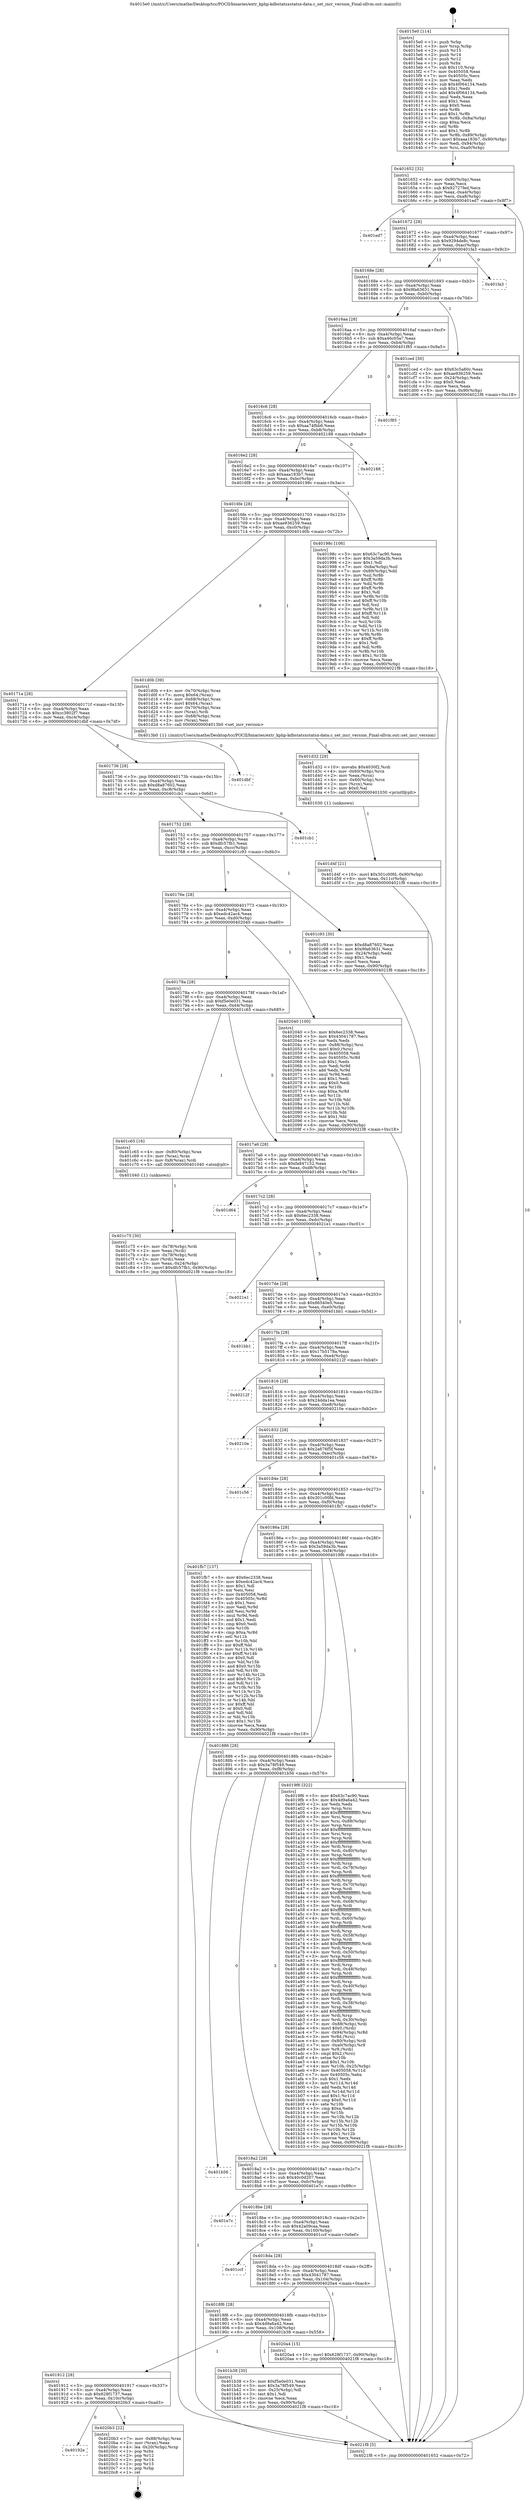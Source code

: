 digraph "0x4015e0" {
  label = "0x4015e0 (/mnt/c/Users/mathe/Desktop/tcc/POCII/binaries/extr_kphp-kdbstatsxstatsx-data.c_set_incr_version_Final-ollvm.out::main(0))"
  labelloc = "t"
  node[shape=record]

  Entry [label="",width=0.3,height=0.3,shape=circle,fillcolor=black,style=filled]
  "0x401652" [label="{
     0x401652 [32]\l
     | [instrs]\l
     &nbsp;&nbsp;0x401652 \<+6\>: mov -0x90(%rbp),%eax\l
     &nbsp;&nbsp;0x401658 \<+2\>: mov %eax,%ecx\l
     &nbsp;&nbsp;0x40165a \<+6\>: sub $0x92727fed,%ecx\l
     &nbsp;&nbsp;0x401660 \<+6\>: mov %eax,-0xa4(%rbp)\l
     &nbsp;&nbsp;0x401666 \<+6\>: mov %ecx,-0xa8(%rbp)\l
     &nbsp;&nbsp;0x40166c \<+6\>: je 0000000000401ed7 \<main+0x8f7\>\l
  }"]
  "0x401ed7" [label="{
     0x401ed7\l
  }", style=dashed]
  "0x401672" [label="{
     0x401672 [28]\l
     | [instrs]\l
     &nbsp;&nbsp;0x401672 \<+5\>: jmp 0000000000401677 \<main+0x97\>\l
     &nbsp;&nbsp;0x401677 \<+6\>: mov -0xa4(%rbp),%eax\l
     &nbsp;&nbsp;0x40167d \<+5\>: sub $0x9294de8c,%eax\l
     &nbsp;&nbsp;0x401682 \<+6\>: mov %eax,-0xac(%rbp)\l
     &nbsp;&nbsp;0x401688 \<+6\>: je 0000000000401fa3 \<main+0x9c3\>\l
  }"]
  Exit [label="",width=0.3,height=0.3,shape=circle,fillcolor=black,style=filled,peripheries=2]
  "0x401fa3" [label="{
     0x401fa3\l
  }", style=dashed]
  "0x40168e" [label="{
     0x40168e [28]\l
     | [instrs]\l
     &nbsp;&nbsp;0x40168e \<+5\>: jmp 0000000000401693 \<main+0xb3\>\l
     &nbsp;&nbsp;0x401693 \<+6\>: mov -0xa4(%rbp),%eax\l
     &nbsp;&nbsp;0x401699 \<+5\>: sub $0x9fa63631,%eax\l
     &nbsp;&nbsp;0x40169e \<+6\>: mov %eax,-0xb0(%rbp)\l
     &nbsp;&nbsp;0x4016a4 \<+6\>: je 0000000000401ced \<main+0x70d\>\l
  }"]
  "0x40192e" [label="{
     0x40192e\l
  }", style=dashed]
  "0x401ced" [label="{
     0x401ced [30]\l
     | [instrs]\l
     &nbsp;&nbsp;0x401ced \<+5\>: mov $0x63c5a60c,%eax\l
     &nbsp;&nbsp;0x401cf2 \<+5\>: mov $0xae936259,%ecx\l
     &nbsp;&nbsp;0x401cf7 \<+3\>: mov -0x24(%rbp),%edx\l
     &nbsp;&nbsp;0x401cfa \<+3\>: cmp $0x0,%edx\l
     &nbsp;&nbsp;0x401cfd \<+3\>: cmove %ecx,%eax\l
     &nbsp;&nbsp;0x401d00 \<+6\>: mov %eax,-0x90(%rbp)\l
     &nbsp;&nbsp;0x401d06 \<+5\>: jmp 00000000004021f8 \<main+0xc18\>\l
  }"]
  "0x4016aa" [label="{
     0x4016aa [28]\l
     | [instrs]\l
     &nbsp;&nbsp;0x4016aa \<+5\>: jmp 00000000004016af \<main+0xcf\>\l
     &nbsp;&nbsp;0x4016af \<+6\>: mov -0xa4(%rbp),%eax\l
     &nbsp;&nbsp;0x4016b5 \<+5\>: sub $0xa46c05a7,%eax\l
     &nbsp;&nbsp;0x4016ba \<+6\>: mov %eax,-0xb4(%rbp)\l
     &nbsp;&nbsp;0x4016c0 \<+6\>: je 0000000000401f85 \<main+0x9a5\>\l
  }"]
  "0x4020b3" [label="{
     0x4020b3 [22]\l
     | [instrs]\l
     &nbsp;&nbsp;0x4020b3 \<+7\>: mov -0x88(%rbp),%rax\l
     &nbsp;&nbsp;0x4020ba \<+2\>: mov (%rax),%eax\l
     &nbsp;&nbsp;0x4020bc \<+4\>: lea -0x20(%rbp),%rsp\l
     &nbsp;&nbsp;0x4020c0 \<+1\>: pop %rbx\l
     &nbsp;&nbsp;0x4020c1 \<+2\>: pop %r12\l
     &nbsp;&nbsp;0x4020c3 \<+2\>: pop %r14\l
     &nbsp;&nbsp;0x4020c5 \<+2\>: pop %r15\l
     &nbsp;&nbsp;0x4020c7 \<+1\>: pop %rbp\l
     &nbsp;&nbsp;0x4020c8 \<+1\>: ret\l
  }"]
  "0x401f85" [label="{
     0x401f85\l
  }", style=dashed]
  "0x4016c6" [label="{
     0x4016c6 [28]\l
     | [instrs]\l
     &nbsp;&nbsp;0x4016c6 \<+5\>: jmp 00000000004016cb \<main+0xeb\>\l
     &nbsp;&nbsp;0x4016cb \<+6\>: mov -0xa4(%rbp),%eax\l
     &nbsp;&nbsp;0x4016d1 \<+5\>: sub $0xaa74fbb6,%eax\l
     &nbsp;&nbsp;0x4016d6 \<+6\>: mov %eax,-0xb8(%rbp)\l
     &nbsp;&nbsp;0x4016dc \<+6\>: je 0000000000402188 \<main+0xba8\>\l
  }"]
  "0x401d4f" [label="{
     0x401d4f [21]\l
     | [instrs]\l
     &nbsp;&nbsp;0x401d4f \<+10\>: movl $0x301c00fd,-0x90(%rbp)\l
     &nbsp;&nbsp;0x401d59 \<+6\>: mov %eax,-0x11c(%rbp)\l
     &nbsp;&nbsp;0x401d5f \<+5\>: jmp 00000000004021f8 \<main+0xc18\>\l
  }"]
  "0x402188" [label="{
     0x402188\l
  }", style=dashed]
  "0x4016e2" [label="{
     0x4016e2 [28]\l
     | [instrs]\l
     &nbsp;&nbsp;0x4016e2 \<+5\>: jmp 00000000004016e7 \<main+0x107\>\l
     &nbsp;&nbsp;0x4016e7 \<+6\>: mov -0xa4(%rbp),%eax\l
     &nbsp;&nbsp;0x4016ed \<+5\>: sub $0xaaa183b7,%eax\l
     &nbsp;&nbsp;0x4016f2 \<+6\>: mov %eax,-0xbc(%rbp)\l
     &nbsp;&nbsp;0x4016f8 \<+6\>: je 000000000040198c \<main+0x3ac\>\l
  }"]
  "0x401d32" [label="{
     0x401d32 [29]\l
     | [instrs]\l
     &nbsp;&nbsp;0x401d32 \<+10\>: movabs $0x4030f2,%rdi\l
     &nbsp;&nbsp;0x401d3c \<+4\>: mov -0x60(%rbp),%rcx\l
     &nbsp;&nbsp;0x401d40 \<+2\>: mov %eax,(%rcx)\l
     &nbsp;&nbsp;0x401d42 \<+4\>: mov -0x60(%rbp),%rcx\l
     &nbsp;&nbsp;0x401d46 \<+2\>: mov (%rcx),%esi\l
     &nbsp;&nbsp;0x401d48 \<+2\>: mov $0x0,%al\l
     &nbsp;&nbsp;0x401d4a \<+5\>: call 0000000000401030 \<printf@plt\>\l
     | [calls]\l
     &nbsp;&nbsp;0x401030 \{1\} (unknown)\l
  }"]
  "0x40198c" [label="{
     0x40198c [106]\l
     | [instrs]\l
     &nbsp;&nbsp;0x40198c \<+5\>: mov $0x63c7ac90,%eax\l
     &nbsp;&nbsp;0x401991 \<+5\>: mov $0x3a59da3b,%ecx\l
     &nbsp;&nbsp;0x401996 \<+2\>: mov $0x1,%dl\l
     &nbsp;&nbsp;0x401998 \<+7\>: mov -0x8a(%rbp),%sil\l
     &nbsp;&nbsp;0x40199f \<+7\>: mov -0x89(%rbp),%dil\l
     &nbsp;&nbsp;0x4019a6 \<+3\>: mov %sil,%r8b\l
     &nbsp;&nbsp;0x4019a9 \<+4\>: xor $0xff,%r8b\l
     &nbsp;&nbsp;0x4019ad \<+3\>: mov %dil,%r9b\l
     &nbsp;&nbsp;0x4019b0 \<+4\>: xor $0xff,%r9b\l
     &nbsp;&nbsp;0x4019b4 \<+3\>: xor $0x1,%dl\l
     &nbsp;&nbsp;0x4019b7 \<+3\>: mov %r8b,%r10b\l
     &nbsp;&nbsp;0x4019ba \<+4\>: and $0xff,%r10b\l
     &nbsp;&nbsp;0x4019be \<+3\>: and %dl,%sil\l
     &nbsp;&nbsp;0x4019c1 \<+3\>: mov %r9b,%r11b\l
     &nbsp;&nbsp;0x4019c4 \<+4\>: and $0xff,%r11b\l
     &nbsp;&nbsp;0x4019c8 \<+3\>: and %dl,%dil\l
     &nbsp;&nbsp;0x4019cb \<+3\>: or %sil,%r10b\l
     &nbsp;&nbsp;0x4019ce \<+3\>: or %dil,%r11b\l
     &nbsp;&nbsp;0x4019d1 \<+3\>: xor %r11b,%r10b\l
     &nbsp;&nbsp;0x4019d4 \<+3\>: or %r9b,%r8b\l
     &nbsp;&nbsp;0x4019d7 \<+4\>: xor $0xff,%r8b\l
     &nbsp;&nbsp;0x4019db \<+3\>: or $0x1,%dl\l
     &nbsp;&nbsp;0x4019de \<+3\>: and %dl,%r8b\l
     &nbsp;&nbsp;0x4019e1 \<+3\>: or %r8b,%r10b\l
     &nbsp;&nbsp;0x4019e4 \<+4\>: test $0x1,%r10b\l
     &nbsp;&nbsp;0x4019e8 \<+3\>: cmovne %ecx,%eax\l
     &nbsp;&nbsp;0x4019eb \<+6\>: mov %eax,-0x90(%rbp)\l
     &nbsp;&nbsp;0x4019f1 \<+5\>: jmp 00000000004021f8 \<main+0xc18\>\l
  }"]
  "0x4016fe" [label="{
     0x4016fe [28]\l
     | [instrs]\l
     &nbsp;&nbsp;0x4016fe \<+5\>: jmp 0000000000401703 \<main+0x123\>\l
     &nbsp;&nbsp;0x401703 \<+6\>: mov -0xa4(%rbp),%eax\l
     &nbsp;&nbsp;0x401709 \<+5\>: sub $0xae936259,%eax\l
     &nbsp;&nbsp;0x40170e \<+6\>: mov %eax,-0xc0(%rbp)\l
     &nbsp;&nbsp;0x401714 \<+6\>: je 0000000000401d0b \<main+0x72b\>\l
  }"]
  "0x4021f8" [label="{
     0x4021f8 [5]\l
     | [instrs]\l
     &nbsp;&nbsp;0x4021f8 \<+5\>: jmp 0000000000401652 \<main+0x72\>\l
  }"]
  "0x4015e0" [label="{
     0x4015e0 [114]\l
     | [instrs]\l
     &nbsp;&nbsp;0x4015e0 \<+1\>: push %rbp\l
     &nbsp;&nbsp;0x4015e1 \<+3\>: mov %rsp,%rbp\l
     &nbsp;&nbsp;0x4015e4 \<+2\>: push %r15\l
     &nbsp;&nbsp;0x4015e6 \<+2\>: push %r14\l
     &nbsp;&nbsp;0x4015e8 \<+2\>: push %r12\l
     &nbsp;&nbsp;0x4015ea \<+1\>: push %rbx\l
     &nbsp;&nbsp;0x4015eb \<+7\>: sub $0x110,%rsp\l
     &nbsp;&nbsp;0x4015f2 \<+7\>: mov 0x405058,%eax\l
     &nbsp;&nbsp;0x4015f9 \<+7\>: mov 0x40505c,%ecx\l
     &nbsp;&nbsp;0x401600 \<+2\>: mov %eax,%edx\l
     &nbsp;&nbsp;0x401602 \<+6\>: sub $0x4f064134,%edx\l
     &nbsp;&nbsp;0x401608 \<+3\>: sub $0x1,%edx\l
     &nbsp;&nbsp;0x40160b \<+6\>: add $0x4f064134,%edx\l
     &nbsp;&nbsp;0x401611 \<+3\>: imul %edx,%eax\l
     &nbsp;&nbsp;0x401614 \<+3\>: and $0x1,%eax\l
     &nbsp;&nbsp;0x401617 \<+3\>: cmp $0x0,%eax\l
     &nbsp;&nbsp;0x40161a \<+4\>: sete %r8b\l
     &nbsp;&nbsp;0x40161e \<+4\>: and $0x1,%r8b\l
     &nbsp;&nbsp;0x401622 \<+7\>: mov %r8b,-0x8a(%rbp)\l
     &nbsp;&nbsp;0x401629 \<+3\>: cmp $0xa,%ecx\l
     &nbsp;&nbsp;0x40162c \<+4\>: setl %r8b\l
     &nbsp;&nbsp;0x401630 \<+4\>: and $0x1,%r8b\l
     &nbsp;&nbsp;0x401634 \<+7\>: mov %r8b,-0x89(%rbp)\l
     &nbsp;&nbsp;0x40163b \<+10\>: movl $0xaaa183b7,-0x90(%rbp)\l
     &nbsp;&nbsp;0x401645 \<+6\>: mov %edi,-0x94(%rbp)\l
     &nbsp;&nbsp;0x40164b \<+7\>: mov %rsi,-0xa0(%rbp)\l
  }"]
  "0x401c75" [label="{
     0x401c75 [30]\l
     | [instrs]\l
     &nbsp;&nbsp;0x401c75 \<+4\>: mov -0x78(%rbp),%rdi\l
     &nbsp;&nbsp;0x401c79 \<+2\>: mov %eax,(%rdi)\l
     &nbsp;&nbsp;0x401c7b \<+4\>: mov -0x78(%rbp),%rdi\l
     &nbsp;&nbsp;0x401c7f \<+2\>: mov (%rdi),%eax\l
     &nbsp;&nbsp;0x401c81 \<+3\>: mov %eax,-0x24(%rbp)\l
     &nbsp;&nbsp;0x401c84 \<+10\>: movl $0xdfc57fb1,-0x90(%rbp)\l
     &nbsp;&nbsp;0x401c8e \<+5\>: jmp 00000000004021f8 \<main+0xc18\>\l
  }"]
  "0x401d0b" [label="{
     0x401d0b [39]\l
     | [instrs]\l
     &nbsp;&nbsp;0x401d0b \<+4\>: mov -0x70(%rbp),%rax\l
     &nbsp;&nbsp;0x401d0f \<+7\>: movq $0x64,(%rax)\l
     &nbsp;&nbsp;0x401d16 \<+4\>: mov -0x68(%rbp),%rax\l
     &nbsp;&nbsp;0x401d1a \<+6\>: movl $0x64,(%rax)\l
     &nbsp;&nbsp;0x401d20 \<+4\>: mov -0x70(%rbp),%rax\l
     &nbsp;&nbsp;0x401d24 \<+3\>: mov (%rax),%rdi\l
     &nbsp;&nbsp;0x401d27 \<+4\>: mov -0x68(%rbp),%rax\l
     &nbsp;&nbsp;0x401d2b \<+2\>: mov (%rax),%esi\l
     &nbsp;&nbsp;0x401d2d \<+5\>: call 00000000004013b0 \<set_incr_version\>\l
     | [calls]\l
     &nbsp;&nbsp;0x4013b0 \{1\} (/mnt/c/Users/mathe/Desktop/tcc/POCII/binaries/extr_kphp-kdbstatsxstatsx-data.c_set_incr_version_Final-ollvm.out::set_incr_version)\l
  }"]
  "0x40171a" [label="{
     0x40171a [28]\l
     | [instrs]\l
     &nbsp;&nbsp;0x40171a \<+5\>: jmp 000000000040171f \<main+0x13f\>\l
     &nbsp;&nbsp;0x40171f \<+6\>: mov -0xa4(%rbp),%eax\l
     &nbsp;&nbsp;0x401725 \<+5\>: sub $0xcc3802f7,%eax\l
     &nbsp;&nbsp;0x40172a \<+6\>: mov %eax,-0xc4(%rbp)\l
     &nbsp;&nbsp;0x401730 \<+6\>: je 0000000000401dbf \<main+0x7df\>\l
  }"]
  "0x401912" [label="{
     0x401912 [28]\l
     | [instrs]\l
     &nbsp;&nbsp;0x401912 \<+5\>: jmp 0000000000401917 \<main+0x337\>\l
     &nbsp;&nbsp;0x401917 \<+6\>: mov -0xa4(%rbp),%eax\l
     &nbsp;&nbsp;0x40191d \<+5\>: sub $0x628f1737,%eax\l
     &nbsp;&nbsp;0x401922 \<+6\>: mov %eax,-0x10c(%rbp)\l
     &nbsp;&nbsp;0x401928 \<+6\>: je 00000000004020b3 \<main+0xad3\>\l
  }"]
  "0x401dbf" [label="{
     0x401dbf\l
  }", style=dashed]
  "0x401736" [label="{
     0x401736 [28]\l
     | [instrs]\l
     &nbsp;&nbsp;0x401736 \<+5\>: jmp 000000000040173b \<main+0x15b\>\l
     &nbsp;&nbsp;0x40173b \<+6\>: mov -0xa4(%rbp),%eax\l
     &nbsp;&nbsp;0x401741 \<+5\>: sub $0xd8a87602,%eax\l
     &nbsp;&nbsp;0x401746 \<+6\>: mov %eax,-0xc8(%rbp)\l
     &nbsp;&nbsp;0x40174c \<+6\>: je 0000000000401cb1 \<main+0x6d1\>\l
  }"]
  "0x401b38" [label="{
     0x401b38 [30]\l
     | [instrs]\l
     &nbsp;&nbsp;0x401b38 \<+5\>: mov $0xf5e0e031,%eax\l
     &nbsp;&nbsp;0x401b3d \<+5\>: mov $0x3a78f549,%ecx\l
     &nbsp;&nbsp;0x401b42 \<+3\>: mov -0x25(%rbp),%dl\l
     &nbsp;&nbsp;0x401b45 \<+3\>: test $0x1,%dl\l
     &nbsp;&nbsp;0x401b48 \<+3\>: cmovne %ecx,%eax\l
     &nbsp;&nbsp;0x401b4b \<+6\>: mov %eax,-0x90(%rbp)\l
     &nbsp;&nbsp;0x401b51 \<+5\>: jmp 00000000004021f8 \<main+0xc18\>\l
  }"]
  "0x401cb1" [label="{
     0x401cb1\l
  }", style=dashed]
  "0x401752" [label="{
     0x401752 [28]\l
     | [instrs]\l
     &nbsp;&nbsp;0x401752 \<+5\>: jmp 0000000000401757 \<main+0x177\>\l
     &nbsp;&nbsp;0x401757 \<+6\>: mov -0xa4(%rbp),%eax\l
     &nbsp;&nbsp;0x40175d \<+5\>: sub $0xdfc57fb1,%eax\l
     &nbsp;&nbsp;0x401762 \<+6\>: mov %eax,-0xcc(%rbp)\l
     &nbsp;&nbsp;0x401768 \<+6\>: je 0000000000401c93 \<main+0x6b3\>\l
  }"]
  "0x4018f6" [label="{
     0x4018f6 [28]\l
     | [instrs]\l
     &nbsp;&nbsp;0x4018f6 \<+5\>: jmp 00000000004018fb \<main+0x31b\>\l
     &nbsp;&nbsp;0x4018fb \<+6\>: mov -0xa4(%rbp),%eax\l
     &nbsp;&nbsp;0x401901 \<+5\>: sub $0x4d9a6a42,%eax\l
     &nbsp;&nbsp;0x401906 \<+6\>: mov %eax,-0x108(%rbp)\l
     &nbsp;&nbsp;0x40190c \<+6\>: je 0000000000401b38 \<main+0x558\>\l
  }"]
  "0x401c93" [label="{
     0x401c93 [30]\l
     | [instrs]\l
     &nbsp;&nbsp;0x401c93 \<+5\>: mov $0xd8a87602,%eax\l
     &nbsp;&nbsp;0x401c98 \<+5\>: mov $0x9fa63631,%ecx\l
     &nbsp;&nbsp;0x401c9d \<+3\>: mov -0x24(%rbp),%edx\l
     &nbsp;&nbsp;0x401ca0 \<+3\>: cmp $0x1,%edx\l
     &nbsp;&nbsp;0x401ca3 \<+3\>: cmovl %ecx,%eax\l
     &nbsp;&nbsp;0x401ca6 \<+6\>: mov %eax,-0x90(%rbp)\l
     &nbsp;&nbsp;0x401cac \<+5\>: jmp 00000000004021f8 \<main+0xc18\>\l
  }"]
  "0x40176e" [label="{
     0x40176e [28]\l
     | [instrs]\l
     &nbsp;&nbsp;0x40176e \<+5\>: jmp 0000000000401773 \<main+0x193\>\l
     &nbsp;&nbsp;0x401773 \<+6\>: mov -0xa4(%rbp),%eax\l
     &nbsp;&nbsp;0x401779 \<+5\>: sub $0xedc42ac4,%eax\l
     &nbsp;&nbsp;0x40177e \<+6\>: mov %eax,-0xd0(%rbp)\l
     &nbsp;&nbsp;0x401784 \<+6\>: je 0000000000402040 \<main+0xa60\>\l
  }"]
  "0x4020a4" [label="{
     0x4020a4 [15]\l
     | [instrs]\l
     &nbsp;&nbsp;0x4020a4 \<+10\>: movl $0x628f1737,-0x90(%rbp)\l
     &nbsp;&nbsp;0x4020ae \<+5\>: jmp 00000000004021f8 \<main+0xc18\>\l
  }"]
  "0x402040" [label="{
     0x402040 [100]\l
     | [instrs]\l
     &nbsp;&nbsp;0x402040 \<+5\>: mov $0x6ec2338,%eax\l
     &nbsp;&nbsp;0x402045 \<+5\>: mov $0x43041787,%ecx\l
     &nbsp;&nbsp;0x40204a \<+2\>: xor %edx,%edx\l
     &nbsp;&nbsp;0x40204c \<+7\>: mov -0x88(%rbp),%rsi\l
     &nbsp;&nbsp;0x402053 \<+6\>: movl $0x0,(%rsi)\l
     &nbsp;&nbsp;0x402059 \<+7\>: mov 0x405058,%edi\l
     &nbsp;&nbsp;0x402060 \<+8\>: mov 0x40505c,%r8d\l
     &nbsp;&nbsp;0x402068 \<+3\>: sub $0x1,%edx\l
     &nbsp;&nbsp;0x40206b \<+3\>: mov %edi,%r9d\l
     &nbsp;&nbsp;0x40206e \<+3\>: add %edx,%r9d\l
     &nbsp;&nbsp;0x402071 \<+4\>: imul %r9d,%edi\l
     &nbsp;&nbsp;0x402075 \<+3\>: and $0x1,%edi\l
     &nbsp;&nbsp;0x402078 \<+3\>: cmp $0x0,%edi\l
     &nbsp;&nbsp;0x40207b \<+4\>: sete %r10b\l
     &nbsp;&nbsp;0x40207f \<+4\>: cmp $0xa,%r8d\l
     &nbsp;&nbsp;0x402083 \<+4\>: setl %r11b\l
     &nbsp;&nbsp;0x402087 \<+3\>: mov %r10b,%bl\l
     &nbsp;&nbsp;0x40208a \<+3\>: and %r11b,%bl\l
     &nbsp;&nbsp;0x40208d \<+3\>: xor %r11b,%r10b\l
     &nbsp;&nbsp;0x402090 \<+3\>: or %r10b,%bl\l
     &nbsp;&nbsp;0x402093 \<+3\>: test $0x1,%bl\l
     &nbsp;&nbsp;0x402096 \<+3\>: cmovne %ecx,%eax\l
     &nbsp;&nbsp;0x402099 \<+6\>: mov %eax,-0x90(%rbp)\l
     &nbsp;&nbsp;0x40209f \<+5\>: jmp 00000000004021f8 \<main+0xc18\>\l
  }"]
  "0x40178a" [label="{
     0x40178a [28]\l
     | [instrs]\l
     &nbsp;&nbsp;0x40178a \<+5\>: jmp 000000000040178f \<main+0x1af\>\l
     &nbsp;&nbsp;0x40178f \<+6\>: mov -0xa4(%rbp),%eax\l
     &nbsp;&nbsp;0x401795 \<+5\>: sub $0xf5e0e031,%eax\l
     &nbsp;&nbsp;0x40179a \<+6\>: mov %eax,-0xd4(%rbp)\l
     &nbsp;&nbsp;0x4017a0 \<+6\>: je 0000000000401c65 \<main+0x685\>\l
  }"]
  "0x4018da" [label="{
     0x4018da [28]\l
     | [instrs]\l
     &nbsp;&nbsp;0x4018da \<+5\>: jmp 00000000004018df \<main+0x2ff\>\l
     &nbsp;&nbsp;0x4018df \<+6\>: mov -0xa4(%rbp),%eax\l
     &nbsp;&nbsp;0x4018e5 \<+5\>: sub $0x43041787,%eax\l
     &nbsp;&nbsp;0x4018ea \<+6\>: mov %eax,-0x104(%rbp)\l
     &nbsp;&nbsp;0x4018f0 \<+6\>: je 00000000004020a4 \<main+0xac4\>\l
  }"]
  "0x401c65" [label="{
     0x401c65 [16]\l
     | [instrs]\l
     &nbsp;&nbsp;0x401c65 \<+4\>: mov -0x80(%rbp),%rax\l
     &nbsp;&nbsp;0x401c69 \<+3\>: mov (%rax),%rax\l
     &nbsp;&nbsp;0x401c6c \<+4\>: mov 0x8(%rax),%rdi\l
     &nbsp;&nbsp;0x401c70 \<+5\>: call 0000000000401040 \<atoi@plt\>\l
     | [calls]\l
     &nbsp;&nbsp;0x401040 \{1\} (unknown)\l
  }"]
  "0x4017a6" [label="{
     0x4017a6 [28]\l
     | [instrs]\l
     &nbsp;&nbsp;0x4017a6 \<+5\>: jmp 00000000004017ab \<main+0x1cb\>\l
     &nbsp;&nbsp;0x4017ab \<+6\>: mov -0xa4(%rbp),%eax\l
     &nbsp;&nbsp;0x4017b1 \<+5\>: sub $0xfa847152,%eax\l
     &nbsp;&nbsp;0x4017b6 \<+6\>: mov %eax,-0xd8(%rbp)\l
     &nbsp;&nbsp;0x4017bc \<+6\>: je 0000000000401d64 \<main+0x784\>\l
  }"]
  "0x401ccf" [label="{
     0x401ccf\l
  }", style=dashed]
  "0x401d64" [label="{
     0x401d64\l
  }", style=dashed]
  "0x4017c2" [label="{
     0x4017c2 [28]\l
     | [instrs]\l
     &nbsp;&nbsp;0x4017c2 \<+5\>: jmp 00000000004017c7 \<main+0x1e7\>\l
     &nbsp;&nbsp;0x4017c7 \<+6\>: mov -0xa4(%rbp),%eax\l
     &nbsp;&nbsp;0x4017cd \<+5\>: sub $0x6ec2338,%eax\l
     &nbsp;&nbsp;0x4017d2 \<+6\>: mov %eax,-0xdc(%rbp)\l
     &nbsp;&nbsp;0x4017d8 \<+6\>: je 00000000004021e1 \<main+0xc01\>\l
  }"]
  "0x4018be" [label="{
     0x4018be [28]\l
     | [instrs]\l
     &nbsp;&nbsp;0x4018be \<+5\>: jmp 00000000004018c3 \<main+0x2e3\>\l
     &nbsp;&nbsp;0x4018c3 \<+6\>: mov -0xa4(%rbp),%eax\l
     &nbsp;&nbsp;0x4018c9 \<+5\>: sub $0x42a09caa,%eax\l
     &nbsp;&nbsp;0x4018ce \<+6\>: mov %eax,-0x100(%rbp)\l
     &nbsp;&nbsp;0x4018d4 \<+6\>: je 0000000000401ccf \<main+0x6ef\>\l
  }"]
  "0x4021e1" [label="{
     0x4021e1\l
  }", style=dashed]
  "0x4017de" [label="{
     0x4017de [28]\l
     | [instrs]\l
     &nbsp;&nbsp;0x4017de \<+5\>: jmp 00000000004017e3 \<main+0x203\>\l
     &nbsp;&nbsp;0x4017e3 \<+6\>: mov -0xa4(%rbp),%eax\l
     &nbsp;&nbsp;0x4017e9 \<+5\>: sub $0x86540e5,%eax\l
     &nbsp;&nbsp;0x4017ee \<+6\>: mov %eax,-0xe0(%rbp)\l
     &nbsp;&nbsp;0x4017f4 \<+6\>: je 0000000000401bb1 \<main+0x5d1\>\l
  }"]
  "0x401e7c" [label="{
     0x401e7c\l
  }", style=dashed]
  "0x401bb1" [label="{
     0x401bb1\l
  }", style=dashed]
  "0x4017fa" [label="{
     0x4017fa [28]\l
     | [instrs]\l
     &nbsp;&nbsp;0x4017fa \<+5\>: jmp 00000000004017ff \<main+0x21f\>\l
     &nbsp;&nbsp;0x4017ff \<+6\>: mov -0xa4(%rbp),%eax\l
     &nbsp;&nbsp;0x401805 \<+5\>: sub $0x17b5178a,%eax\l
     &nbsp;&nbsp;0x40180a \<+6\>: mov %eax,-0xe4(%rbp)\l
     &nbsp;&nbsp;0x401810 \<+6\>: je 000000000040212f \<main+0xb4f\>\l
  }"]
  "0x4018a2" [label="{
     0x4018a2 [28]\l
     | [instrs]\l
     &nbsp;&nbsp;0x4018a2 \<+5\>: jmp 00000000004018a7 \<main+0x2c7\>\l
     &nbsp;&nbsp;0x4018a7 \<+6\>: mov -0xa4(%rbp),%eax\l
     &nbsp;&nbsp;0x4018ad \<+5\>: sub $0x40c0d207,%eax\l
     &nbsp;&nbsp;0x4018b2 \<+6\>: mov %eax,-0xfc(%rbp)\l
     &nbsp;&nbsp;0x4018b8 \<+6\>: je 0000000000401e7c \<main+0x89c\>\l
  }"]
  "0x40212f" [label="{
     0x40212f\l
  }", style=dashed]
  "0x401816" [label="{
     0x401816 [28]\l
     | [instrs]\l
     &nbsp;&nbsp;0x401816 \<+5\>: jmp 000000000040181b \<main+0x23b\>\l
     &nbsp;&nbsp;0x40181b \<+6\>: mov -0xa4(%rbp),%eax\l
     &nbsp;&nbsp;0x401821 \<+5\>: sub $0x24dda1ea,%eax\l
     &nbsp;&nbsp;0x401826 \<+6\>: mov %eax,-0xe8(%rbp)\l
     &nbsp;&nbsp;0x40182c \<+6\>: je 000000000040210e \<main+0xb2e\>\l
  }"]
  "0x401b56" [label="{
     0x401b56\l
  }", style=dashed]
  "0x40210e" [label="{
     0x40210e\l
  }", style=dashed]
  "0x401832" [label="{
     0x401832 [28]\l
     | [instrs]\l
     &nbsp;&nbsp;0x401832 \<+5\>: jmp 0000000000401837 \<main+0x257\>\l
     &nbsp;&nbsp;0x401837 \<+6\>: mov -0xa4(%rbp),%eax\l
     &nbsp;&nbsp;0x40183d \<+5\>: sub $0x2a676f5f,%eax\l
     &nbsp;&nbsp;0x401842 \<+6\>: mov %eax,-0xec(%rbp)\l
     &nbsp;&nbsp;0x401848 \<+6\>: je 0000000000401c56 \<main+0x676\>\l
  }"]
  "0x401886" [label="{
     0x401886 [28]\l
     | [instrs]\l
     &nbsp;&nbsp;0x401886 \<+5\>: jmp 000000000040188b \<main+0x2ab\>\l
     &nbsp;&nbsp;0x40188b \<+6\>: mov -0xa4(%rbp),%eax\l
     &nbsp;&nbsp;0x401891 \<+5\>: sub $0x3a78f549,%eax\l
     &nbsp;&nbsp;0x401896 \<+6\>: mov %eax,-0xf8(%rbp)\l
     &nbsp;&nbsp;0x40189c \<+6\>: je 0000000000401b56 \<main+0x576\>\l
  }"]
  "0x401c56" [label="{
     0x401c56\l
  }", style=dashed]
  "0x40184e" [label="{
     0x40184e [28]\l
     | [instrs]\l
     &nbsp;&nbsp;0x40184e \<+5\>: jmp 0000000000401853 \<main+0x273\>\l
     &nbsp;&nbsp;0x401853 \<+6\>: mov -0xa4(%rbp),%eax\l
     &nbsp;&nbsp;0x401859 \<+5\>: sub $0x301c00fd,%eax\l
     &nbsp;&nbsp;0x40185e \<+6\>: mov %eax,-0xf0(%rbp)\l
     &nbsp;&nbsp;0x401864 \<+6\>: je 0000000000401fb7 \<main+0x9d7\>\l
  }"]
  "0x4019f6" [label="{
     0x4019f6 [322]\l
     | [instrs]\l
     &nbsp;&nbsp;0x4019f6 \<+5\>: mov $0x63c7ac90,%eax\l
     &nbsp;&nbsp;0x4019fb \<+5\>: mov $0x4d9a6a42,%ecx\l
     &nbsp;&nbsp;0x401a00 \<+2\>: xor %edx,%edx\l
     &nbsp;&nbsp;0x401a02 \<+3\>: mov %rsp,%rsi\l
     &nbsp;&nbsp;0x401a05 \<+4\>: add $0xfffffffffffffff0,%rsi\l
     &nbsp;&nbsp;0x401a09 \<+3\>: mov %rsi,%rsp\l
     &nbsp;&nbsp;0x401a0c \<+7\>: mov %rsi,-0x88(%rbp)\l
     &nbsp;&nbsp;0x401a13 \<+3\>: mov %rsp,%rsi\l
     &nbsp;&nbsp;0x401a16 \<+4\>: add $0xfffffffffffffff0,%rsi\l
     &nbsp;&nbsp;0x401a1a \<+3\>: mov %rsi,%rsp\l
     &nbsp;&nbsp;0x401a1d \<+3\>: mov %rsp,%rdi\l
     &nbsp;&nbsp;0x401a20 \<+4\>: add $0xfffffffffffffff0,%rdi\l
     &nbsp;&nbsp;0x401a24 \<+3\>: mov %rdi,%rsp\l
     &nbsp;&nbsp;0x401a27 \<+4\>: mov %rdi,-0x80(%rbp)\l
     &nbsp;&nbsp;0x401a2b \<+3\>: mov %rsp,%rdi\l
     &nbsp;&nbsp;0x401a2e \<+4\>: add $0xfffffffffffffff0,%rdi\l
     &nbsp;&nbsp;0x401a32 \<+3\>: mov %rdi,%rsp\l
     &nbsp;&nbsp;0x401a35 \<+4\>: mov %rdi,-0x78(%rbp)\l
     &nbsp;&nbsp;0x401a39 \<+3\>: mov %rsp,%rdi\l
     &nbsp;&nbsp;0x401a3c \<+4\>: add $0xfffffffffffffff0,%rdi\l
     &nbsp;&nbsp;0x401a40 \<+3\>: mov %rdi,%rsp\l
     &nbsp;&nbsp;0x401a43 \<+4\>: mov %rdi,-0x70(%rbp)\l
     &nbsp;&nbsp;0x401a47 \<+3\>: mov %rsp,%rdi\l
     &nbsp;&nbsp;0x401a4a \<+4\>: add $0xfffffffffffffff0,%rdi\l
     &nbsp;&nbsp;0x401a4e \<+3\>: mov %rdi,%rsp\l
     &nbsp;&nbsp;0x401a51 \<+4\>: mov %rdi,-0x68(%rbp)\l
     &nbsp;&nbsp;0x401a55 \<+3\>: mov %rsp,%rdi\l
     &nbsp;&nbsp;0x401a58 \<+4\>: add $0xfffffffffffffff0,%rdi\l
     &nbsp;&nbsp;0x401a5c \<+3\>: mov %rdi,%rsp\l
     &nbsp;&nbsp;0x401a5f \<+4\>: mov %rdi,-0x60(%rbp)\l
     &nbsp;&nbsp;0x401a63 \<+3\>: mov %rsp,%rdi\l
     &nbsp;&nbsp;0x401a66 \<+4\>: add $0xfffffffffffffff0,%rdi\l
     &nbsp;&nbsp;0x401a6a \<+3\>: mov %rdi,%rsp\l
     &nbsp;&nbsp;0x401a6d \<+4\>: mov %rdi,-0x58(%rbp)\l
     &nbsp;&nbsp;0x401a71 \<+3\>: mov %rsp,%rdi\l
     &nbsp;&nbsp;0x401a74 \<+4\>: add $0xfffffffffffffff0,%rdi\l
     &nbsp;&nbsp;0x401a78 \<+3\>: mov %rdi,%rsp\l
     &nbsp;&nbsp;0x401a7b \<+4\>: mov %rdi,-0x50(%rbp)\l
     &nbsp;&nbsp;0x401a7f \<+3\>: mov %rsp,%rdi\l
     &nbsp;&nbsp;0x401a82 \<+4\>: add $0xfffffffffffffff0,%rdi\l
     &nbsp;&nbsp;0x401a86 \<+3\>: mov %rdi,%rsp\l
     &nbsp;&nbsp;0x401a89 \<+4\>: mov %rdi,-0x48(%rbp)\l
     &nbsp;&nbsp;0x401a8d \<+3\>: mov %rsp,%rdi\l
     &nbsp;&nbsp;0x401a90 \<+4\>: add $0xfffffffffffffff0,%rdi\l
     &nbsp;&nbsp;0x401a94 \<+3\>: mov %rdi,%rsp\l
     &nbsp;&nbsp;0x401a97 \<+4\>: mov %rdi,-0x40(%rbp)\l
     &nbsp;&nbsp;0x401a9b \<+3\>: mov %rsp,%rdi\l
     &nbsp;&nbsp;0x401a9e \<+4\>: add $0xfffffffffffffff0,%rdi\l
     &nbsp;&nbsp;0x401aa2 \<+3\>: mov %rdi,%rsp\l
     &nbsp;&nbsp;0x401aa5 \<+4\>: mov %rdi,-0x38(%rbp)\l
     &nbsp;&nbsp;0x401aa9 \<+3\>: mov %rsp,%rdi\l
     &nbsp;&nbsp;0x401aac \<+4\>: add $0xfffffffffffffff0,%rdi\l
     &nbsp;&nbsp;0x401ab0 \<+3\>: mov %rdi,%rsp\l
     &nbsp;&nbsp;0x401ab3 \<+4\>: mov %rdi,-0x30(%rbp)\l
     &nbsp;&nbsp;0x401ab7 \<+7\>: mov -0x88(%rbp),%rdi\l
     &nbsp;&nbsp;0x401abe \<+6\>: movl $0x0,(%rdi)\l
     &nbsp;&nbsp;0x401ac4 \<+7\>: mov -0x94(%rbp),%r8d\l
     &nbsp;&nbsp;0x401acb \<+3\>: mov %r8d,(%rsi)\l
     &nbsp;&nbsp;0x401ace \<+4\>: mov -0x80(%rbp),%rdi\l
     &nbsp;&nbsp;0x401ad2 \<+7\>: mov -0xa0(%rbp),%r9\l
     &nbsp;&nbsp;0x401ad9 \<+3\>: mov %r9,(%rdi)\l
     &nbsp;&nbsp;0x401adc \<+3\>: cmpl $0x2,(%rsi)\l
     &nbsp;&nbsp;0x401adf \<+4\>: setne %r10b\l
     &nbsp;&nbsp;0x401ae3 \<+4\>: and $0x1,%r10b\l
     &nbsp;&nbsp;0x401ae7 \<+4\>: mov %r10b,-0x25(%rbp)\l
     &nbsp;&nbsp;0x401aeb \<+8\>: mov 0x405058,%r11d\l
     &nbsp;&nbsp;0x401af3 \<+7\>: mov 0x40505c,%ebx\l
     &nbsp;&nbsp;0x401afa \<+3\>: sub $0x1,%edx\l
     &nbsp;&nbsp;0x401afd \<+3\>: mov %r11d,%r14d\l
     &nbsp;&nbsp;0x401b00 \<+3\>: add %edx,%r14d\l
     &nbsp;&nbsp;0x401b03 \<+4\>: imul %r14d,%r11d\l
     &nbsp;&nbsp;0x401b07 \<+4\>: and $0x1,%r11d\l
     &nbsp;&nbsp;0x401b0b \<+4\>: cmp $0x0,%r11d\l
     &nbsp;&nbsp;0x401b0f \<+4\>: sete %r10b\l
     &nbsp;&nbsp;0x401b13 \<+3\>: cmp $0xa,%ebx\l
     &nbsp;&nbsp;0x401b16 \<+4\>: setl %r15b\l
     &nbsp;&nbsp;0x401b1a \<+3\>: mov %r10b,%r12b\l
     &nbsp;&nbsp;0x401b1d \<+3\>: and %r15b,%r12b\l
     &nbsp;&nbsp;0x401b20 \<+3\>: xor %r15b,%r10b\l
     &nbsp;&nbsp;0x401b23 \<+3\>: or %r10b,%r12b\l
     &nbsp;&nbsp;0x401b26 \<+4\>: test $0x1,%r12b\l
     &nbsp;&nbsp;0x401b2a \<+3\>: cmovne %ecx,%eax\l
     &nbsp;&nbsp;0x401b2d \<+6\>: mov %eax,-0x90(%rbp)\l
     &nbsp;&nbsp;0x401b33 \<+5\>: jmp 00000000004021f8 \<main+0xc18\>\l
  }"]
  "0x401fb7" [label="{
     0x401fb7 [137]\l
     | [instrs]\l
     &nbsp;&nbsp;0x401fb7 \<+5\>: mov $0x6ec2338,%eax\l
     &nbsp;&nbsp;0x401fbc \<+5\>: mov $0xedc42ac4,%ecx\l
     &nbsp;&nbsp;0x401fc1 \<+2\>: mov $0x1,%dl\l
     &nbsp;&nbsp;0x401fc3 \<+2\>: xor %esi,%esi\l
     &nbsp;&nbsp;0x401fc5 \<+7\>: mov 0x405058,%edi\l
     &nbsp;&nbsp;0x401fcc \<+8\>: mov 0x40505c,%r8d\l
     &nbsp;&nbsp;0x401fd4 \<+3\>: sub $0x1,%esi\l
     &nbsp;&nbsp;0x401fd7 \<+3\>: mov %edi,%r9d\l
     &nbsp;&nbsp;0x401fda \<+3\>: add %esi,%r9d\l
     &nbsp;&nbsp;0x401fdd \<+4\>: imul %r9d,%edi\l
     &nbsp;&nbsp;0x401fe1 \<+3\>: and $0x1,%edi\l
     &nbsp;&nbsp;0x401fe4 \<+3\>: cmp $0x0,%edi\l
     &nbsp;&nbsp;0x401fe7 \<+4\>: sete %r10b\l
     &nbsp;&nbsp;0x401feb \<+4\>: cmp $0xa,%r8d\l
     &nbsp;&nbsp;0x401fef \<+4\>: setl %r11b\l
     &nbsp;&nbsp;0x401ff3 \<+3\>: mov %r10b,%bl\l
     &nbsp;&nbsp;0x401ff6 \<+3\>: xor $0xff,%bl\l
     &nbsp;&nbsp;0x401ff9 \<+3\>: mov %r11b,%r14b\l
     &nbsp;&nbsp;0x401ffc \<+4\>: xor $0xff,%r14b\l
     &nbsp;&nbsp;0x402000 \<+3\>: xor $0x0,%dl\l
     &nbsp;&nbsp;0x402003 \<+3\>: mov %bl,%r15b\l
     &nbsp;&nbsp;0x402006 \<+4\>: and $0x0,%r15b\l
     &nbsp;&nbsp;0x40200a \<+3\>: and %dl,%r10b\l
     &nbsp;&nbsp;0x40200d \<+3\>: mov %r14b,%r12b\l
     &nbsp;&nbsp;0x402010 \<+4\>: and $0x0,%r12b\l
     &nbsp;&nbsp;0x402014 \<+3\>: and %dl,%r11b\l
     &nbsp;&nbsp;0x402017 \<+3\>: or %r10b,%r15b\l
     &nbsp;&nbsp;0x40201a \<+3\>: or %r11b,%r12b\l
     &nbsp;&nbsp;0x40201d \<+3\>: xor %r12b,%r15b\l
     &nbsp;&nbsp;0x402020 \<+3\>: or %r14b,%bl\l
     &nbsp;&nbsp;0x402023 \<+3\>: xor $0xff,%bl\l
     &nbsp;&nbsp;0x402026 \<+3\>: or $0x0,%dl\l
     &nbsp;&nbsp;0x402029 \<+2\>: and %dl,%bl\l
     &nbsp;&nbsp;0x40202b \<+3\>: or %bl,%r15b\l
     &nbsp;&nbsp;0x40202e \<+4\>: test $0x1,%r15b\l
     &nbsp;&nbsp;0x402032 \<+3\>: cmovne %ecx,%eax\l
     &nbsp;&nbsp;0x402035 \<+6\>: mov %eax,-0x90(%rbp)\l
     &nbsp;&nbsp;0x40203b \<+5\>: jmp 00000000004021f8 \<main+0xc18\>\l
  }"]
  "0x40186a" [label="{
     0x40186a [28]\l
     | [instrs]\l
     &nbsp;&nbsp;0x40186a \<+5\>: jmp 000000000040186f \<main+0x28f\>\l
     &nbsp;&nbsp;0x40186f \<+6\>: mov -0xa4(%rbp),%eax\l
     &nbsp;&nbsp;0x401875 \<+5\>: sub $0x3a59da3b,%eax\l
     &nbsp;&nbsp;0x40187a \<+6\>: mov %eax,-0xf4(%rbp)\l
     &nbsp;&nbsp;0x401880 \<+6\>: je 00000000004019f6 \<main+0x416\>\l
  }"]
  Entry -> "0x4015e0" [label=" 1"]
  "0x401652" -> "0x401ed7" [label=" 0"]
  "0x401652" -> "0x401672" [label=" 11"]
  "0x4020b3" -> Exit [label=" 1"]
  "0x401672" -> "0x401fa3" [label=" 0"]
  "0x401672" -> "0x40168e" [label=" 11"]
  "0x401912" -> "0x40192e" [label=" 0"]
  "0x40168e" -> "0x401ced" [label=" 1"]
  "0x40168e" -> "0x4016aa" [label=" 10"]
  "0x401912" -> "0x4020b3" [label=" 1"]
  "0x4016aa" -> "0x401f85" [label=" 0"]
  "0x4016aa" -> "0x4016c6" [label=" 10"]
  "0x4020a4" -> "0x4021f8" [label=" 1"]
  "0x4016c6" -> "0x402188" [label=" 0"]
  "0x4016c6" -> "0x4016e2" [label=" 10"]
  "0x402040" -> "0x4021f8" [label=" 1"]
  "0x4016e2" -> "0x40198c" [label=" 1"]
  "0x4016e2" -> "0x4016fe" [label=" 9"]
  "0x40198c" -> "0x4021f8" [label=" 1"]
  "0x4015e0" -> "0x401652" [label=" 1"]
  "0x4021f8" -> "0x401652" [label=" 10"]
  "0x401fb7" -> "0x4021f8" [label=" 1"]
  "0x4016fe" -> "0x401d0b" [label=" 1"]
  "0x4016fe" -> "0x40171a" [label=" 8"]
  "0x401d4f" -> "0x4021f8" [label=" 1"]
  "0x40171a" -> "0x401dbf" [label=" 0"]
  "0x40171a" -> "0x401736" [label=" 8"]
  "0x401d32" -> "0x401d4f" [label=" 1"]
  "0x401736" -> "0x401cb1" [label=" 0"]
  "0x401736" -> "0x401752" [label=" 8"]
  "0x401d0b" -> "0x401d32" [label=" 1"]
  "0x401752" -> "0x401c93" [label=" 1"]
  "0x401752" -> "0x40176e" [label=" 7"]
  "0x401c93" -> "0x4021f8" [label=" 1"]
  "0x40176e" -> "0x402040" [label=" 1"]
  "0x40176e" -> "0x40178a" [label=" 6"]
  "0x401c75" -> "0x4021f8" [label=" 1"]
  "0x40178a" -> "0x401c65" [label=" 1"]
  "0x40178a" -> "0x4017a6" [label=" 5"]
  "0x401b38" -> "0x4021f8" [label=" 1"]
  "0x4017a6" -> "0x401d64" [label=" 0"]
  "0x4017a6" -> "0x4017c2" [label=" 5"]
  "0x4018f6" -> "0x401912" [label=" 1"]
  "0x4017c2" -> "0x4021e1" [label=" 0"]
  "0x4017c2" -> "0x4017de" [label=" 5"]
  "0x401ced" -> "0x4021f8" [label=" 1"]
  "0x4017de" -> "0x401bb1" [label=" 0"]
  "0x4017de" -> "0x4017fa" [label=" 5"]
  "0x4018da" -> "0x4018f6" [label=" 2"]
  "0x4017fa" -> "0x40212f" [label=" 0"]
  "0x4017fa" -> "0x401816" [label=" 5"]
  "0x401c65" -> "0x401c75" [label=" 1"]
  "0x401816" -> "0x40210e" [label=" 0"]
  "0x401816" -> "0x401832" [label=" 5"]
  "0x4018be" -> "0x4018da" [label=" 3"]
  "0x401832" -> "0x401c56" [label=" 0"]
  "0x401832" -> "0x40184e" [label=" 5"]
  "0x4018a2" -> "0x4018be" [label=" 3"]
  "0x40184e" -> "0x401fb7" [label=" 1"]
  "0x40184e" -> "0x40186a" [label=" 4"]
  "0x4018a2" -> "0x401e7c" [label=" 0"]
  "0x40186a" -> "0x4019f6" [label=" 1"]
  "0x40186a" -> "0x401886" [label=" 3"]
  "0x4018f6" -> "0x401b38" [label=" 1"]
  "0x4019f6" -> "0x4021f8" [label=" 1"]
  "0x4018be" -> "0x401ccf" [label=" 0"]
  "0x401886" -> "0x401b56" [label=" 0"]
  "0x401886" -> "0x4018a2" [label=" 3"]
  "0x4018da" -> "0x4020a4" [label=" 1"]
}
